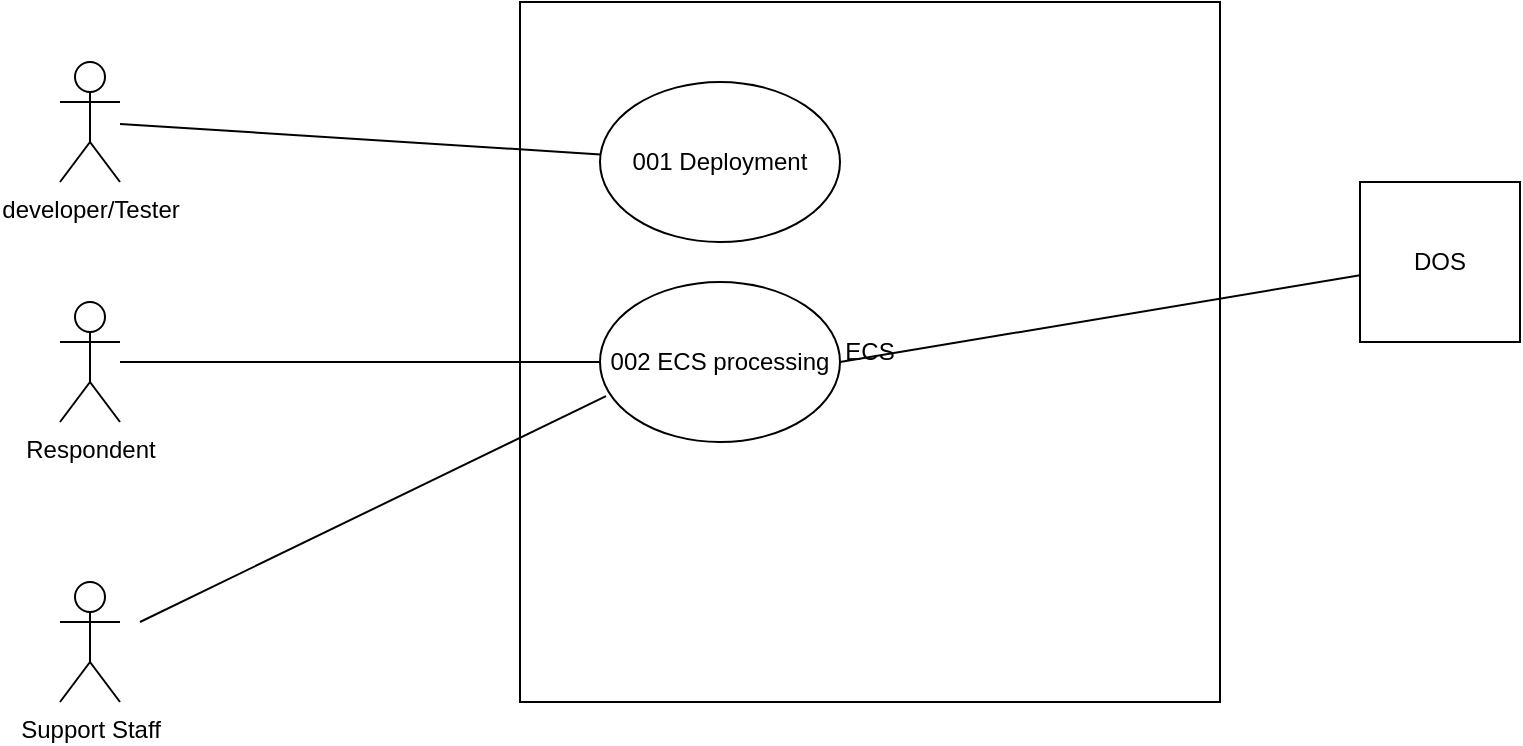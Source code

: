 <mxfile version="14.8.0" type="github">
  <diagram id="b8zHcWPSXdfKMkxwo-Ee" name="Page-1">
    <mxGraphModel dx="827" dy="798" grid="1" gridSize="10" guides="1" tooltips="1" connect="1" arrows="1" fold="1" page="1" pageScale="1" pageWidth="850" pageHeight="1100" math="0" shadow="0">
      <root>
        <mxCell id="0" />
        <mxCell id="1" parent="0" />
        <mxCell id="iuJwQ7CgvoNoUxmFj88v-1" value="Support Staff" style="shape=umlActor;verticalLabelPosition=bottom;verticalAlign=top;html=1;" vertex="1" parent="1">
          <mxGeometry x="80" y="360" width="30" height="60" as="geometry" />
        </mxCell>
        <mxCell id="iuJwQ7CgvoNoUxmFj88v-2" value="ECS" style="whiteSpace=wrap;html=1;aspect=fixed;" vertex="1" parent="1">
          <mxGeometry x="310" y="70" width="350" height="350" as="geometry" />
        </mxCell>
        <mxCell id="iuJwQ7CgvoNoUxmFj88v-3" value="developer/Tester" style="shape=umlActor;verticalLabelPosition=bottom;verticalAlign=top;html=1;" vertex="1" parent="1">
          <mxGeometry x="80" y="100" width="30" height="60" as="geometry" />
        </mxCell>
        <mxCell id="iuJwQ7CgvoNoUxmFj88v-5" value="Respondent" style="shape=umlActor;verticalLabelPosition=bottom;verticalAlign=top;html=1;" vertex="1" parent="1">
          <mxGeometry x="80" y="220" width="30" height="60" as="geometry" />
        </mxCell>
        <mxCell id="iuJwQ7CgvoNoUxmFj88v-6" value="001 Deployment" style="ellipse;whiteSpace=wrap;html=1;" vertex="1" parent="1">
          <mxGeometry x="350" y="110" width="120" height="80" as="geometry" />
        </mxCell>
        <mxCell id="iuJwQ7CgvoNoUxmFj88v-11" value="002 ECS processing" style="ellipse;whiteSpace=wrap;html=1;" vertex="1" parent="1">
          <mxGeometry x="350" y="210" width="120" height="80" as="geometry" />
        </mxCell>
        <mxCell id="iuJwQ7CgvoNoUxmFj88v-13" value="DOS" style="whiteSpace=wrap;html=1;aspect=fixed;" vertex="1" parent="1">
          <mxGeometry x="730" y="160" width="80" height="80" as="geometry" />
        </mxCell>
        <mxCell id="iuJwQ7CgvoNoUxmFj88v-19" value="" style="endArrow=none;html=1;" edge="1" parent="1" source="iuJwQ7CgvoNoUxmFj88v-3" target="iuJwQ7CgvoNoUxmFj88v-6">
          <mxGeometry width="50" height="50" relative="1" as="geometry">
            <mxPoint x="90" y="170" as="sourcePoint" />
            <mxPoint x="140" y="120" as="targetPoint" />
          </mxGeometry>
        </mxCell>
        <mxCell id="iuJwQ7CgvoNoUxmFj88v-22" value="" style="endArrow=none;html=1;exitX=1;exitY=0.5;exitDx=0;exitDy=0;" edge="1" parent="1" source="iuJwQ7CgvoNoUxmFj88v-11" target="iuJwQ7CgvoNoUxmFj88v-13">
          <mxGeometry width="50" height="50" relative="1" as="geometry">
            <mxPoint x="400" y="360" as="sourcePoint" />
            <mxPoint x="450" y="310" as="targetPoint" />
          </mxGeometry>
        </mxCell>
        <mxCell id="iuJwQ7CgvoNoUxmFj88v-23" value="" style="endArrow=none;html=1;" edge="1" parent="1" source="iuJwQ7CgvoNoUxmFj88v-5" target="iuJwQ7CgvoNoUxmFj88v-11">
          <mxGeometry width="50" height="50" relative="1" as="geometry">
            <mxPoint x="400" y="360" as="sourcePoint" />
            <mxPoint x="450" y="310" as="targetPoint" />
          </mxGeometry>
        </mxCell>
        <mxCell id="iuJwQ7CgvoNoUxmFj88v-24" value="" style="endArrow=none;html=1;entryX=0.025;entryY=0.713;entryDx=0;entryDy=0;entryPerimeter=0;" edge="1" parent="1" target="iuJwQ7CgvoNoUxmFj88v-11">
          <mxGeometry width="50" height="50" relative="1" as="geometry">
            <mxPoint x="120" y="380" as="sourcePoint" />
            <mxPoint x="360" y="260" as="targetPoint" />
          </mxGeometry>
        </mxCell>
      </root>
    </mxGraphModel>
  </diagram>
</mxfile>
